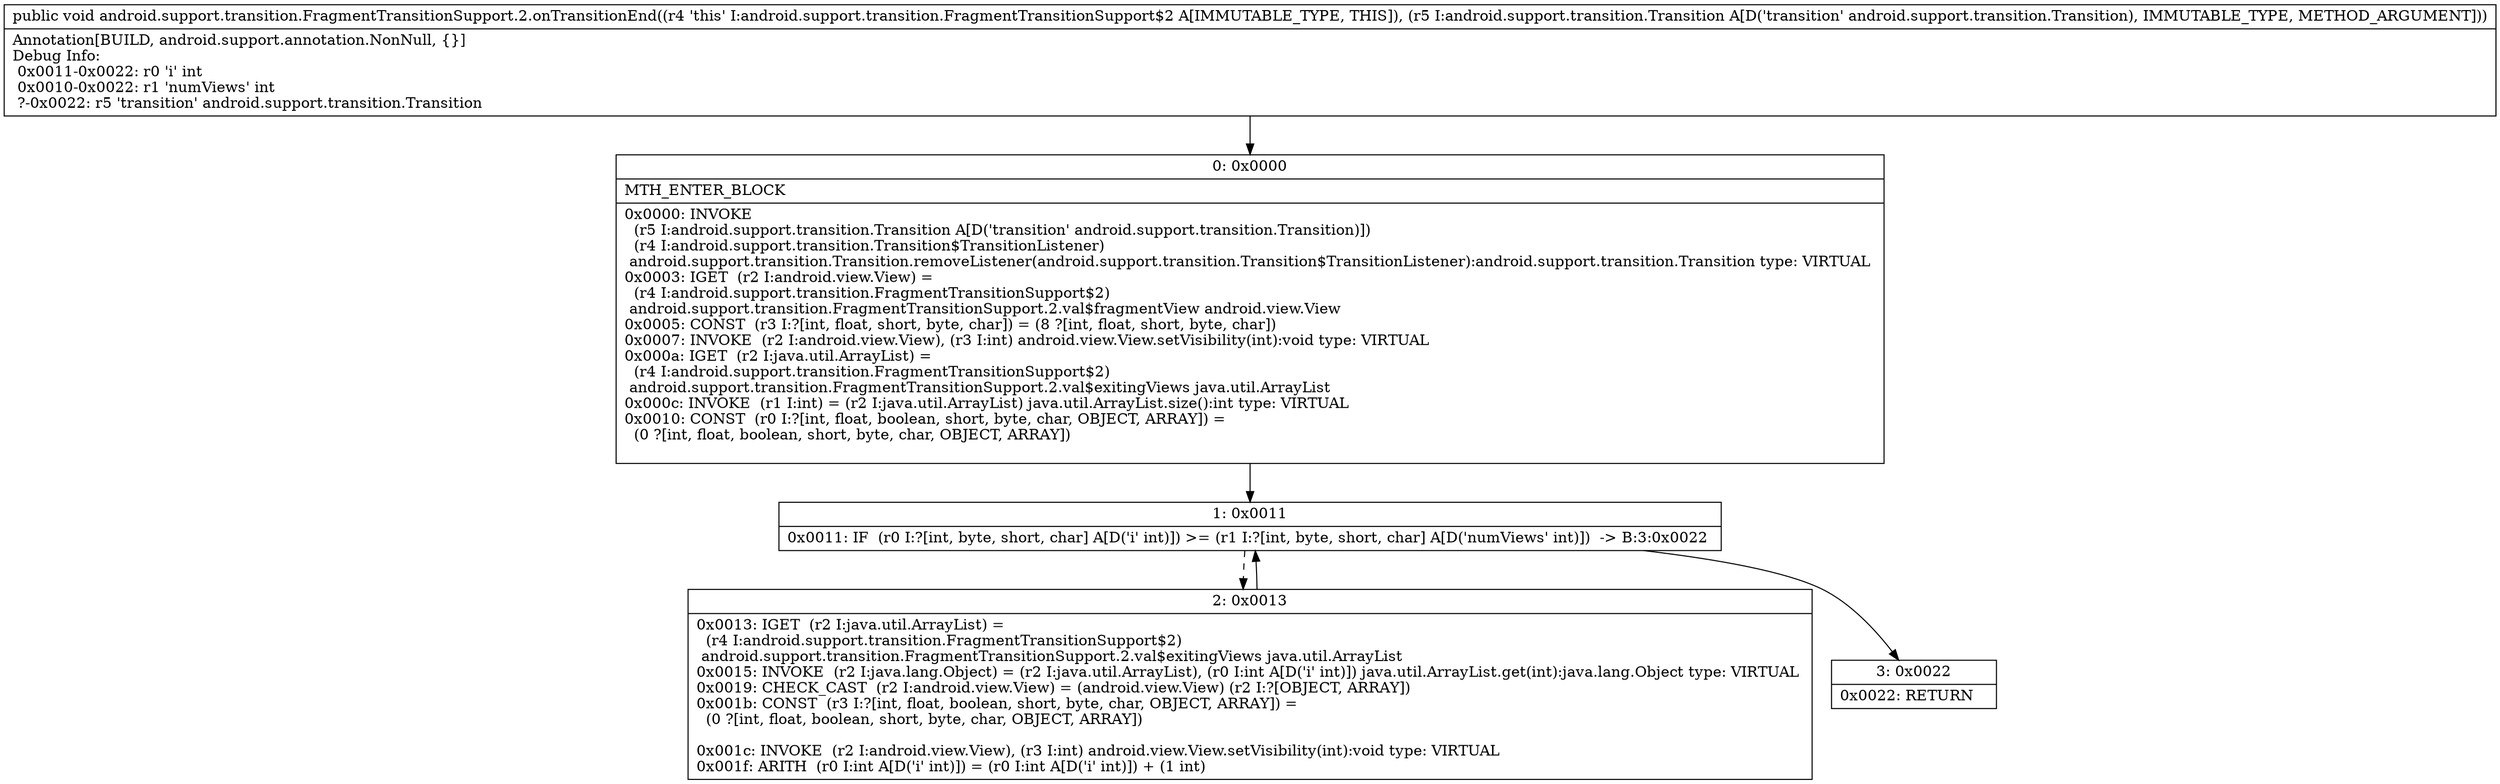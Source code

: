 digraph "CFG forandroid.support.transition.FragmentTransitionSupport.2.onTransitionEnd(Landroid\/support\/transition\/Transition;)V" {
Node_0 [shape=record,label="{0\:\ 0x0000|MTH_ENTER_BLOCK\l|0x0000: INVOKE  \l  (r5 I:android.support.transition.Transition A[D('transition' android.support.transition.Transition)])\l  (r4 I:android.support.transition.Transition$TransitionListener)\l android.support.transition.Transition.removeListener(android.support.transition.Transition$TransitionListener):android.support.transition.Transition type: VIRTUAL \l0x0003: IGET  (r2 I:android.view.View) = \l  (r4 I:android.support.transition.FragmentTransitionSupport$2)\l android.support.transition.FragmentTransitionSupport.2.val$fragmentView android.view.View \l0x0005: CONST  (r3 I:?[int, float, short, byte, char]) = (8 ?[int, float, short, byte, char]) \l0x0007: INVOKE  (r2 I:android.view.View), (r3 I:int) android.view.View.setVisibility(int):void type: VIRTUAL \l0x000a: IGET  (r2 I:java.util.ArrayList) = \l  (r4 I:android.support.transition.FragmentTransitionSupport$2)\l android.support.transition.FragmentTransitionSupport.2.val$exitingViews java.util.ArrayList \l0x000c: INVOKE  (r1 I:int) = (r2 I:java.util.ArrayList) java.util.ArrayList.size():int type: VIRTUAL \l0x0010: CONST  (r0 I:?[int, float, boolean, short, byte, char, OBJECT, ARRAY]) = \l  (0 ?[int, float, boolean, short, byte, char, OBJECT, ARRAY])\l \l}"];
Node_1 [shape=record,label="{1\:\ 0x0011|0x0011: IF  (r0 I:?[int, byte, short, char] A[D('i' int)]) \>= (r1 I:?[int, byte, short, char] A[D('numViews' int)])  \-\> B:3:0x0022 \l}"];
Node_2 [shape=record,label="{2\:\ 0x0013|0x0013: IGET  (r2 I:java.util.ArrayList) = \l  (r4 I:android.support.transition.FragmentTransitionSupport$2)\l android.support.transition.FragmentTransitionSupport.2.val$exitingViews java.util.ArrayList \l0x0015: INVOKE  (r2 I:java.lang.Object) = (r2 I:java.util.ArrayList), (r0 I:int A[D('i' int)]) java.util.ArrayList.get(int):java.lang.Object type: VIRTUAL \l0x0019: CHECK_CAST  (r2 I:android.view.View) = (android.view.View) (r2 I:?[OBJECT, ARRAY]) \l0x001b: CONST  (r3 I:?[int, float, boolean, short, byte, char, OBJECT, ARRAY]) = \l  (0 ?[int, float, boolean, short, byte, char, OBJECT, ARRAY])\l \l0x001c: INVOKE  (r2 I:android.view.View), (r3 I:int) android.view.View.setVisibility(int):void type: VIRTUAL \l0x001f: ARITH  (r0 I:int A[D('i' int)]) = (r0 I:int A[D('i' int)]) + (1 int) \l}"];
Node_3 [shape=record,label="{3\:\ 0x0022|0x0022: RETURN   \l}"];
MethodNode[shape=record,label="{public void android.support.transition.FragmentTransitionSupport.2.onTransitionEnd((r4 'this' I:android.support.transition.FragmentTransitionSupport$2 A[IMMUTABLE_TYPE, THIS]), (r5 I:android.support.transition.Transition A[D('transition' android.support.transition.Transition), IMMUTABLE_TYPE, METHOD_ARGUMENT]))  | Annotation[BUILD, android.support.annotation.NonNull, \{\}]\lDebug Info:\l  0x0011\-0x0022: r0 'i' int\l  0x0010\-0x0022: r1 'numViews' int\l  ?\-0x0022: r5 'transition' android.support.transition.Transition\l}"];
MethodNode -> Node_0;
Node_0 -> Node_1;
Node_1 -> Node_2[style=dashed];
Node_1 -> Node_3;
Node_2 -> Node_1;
}

